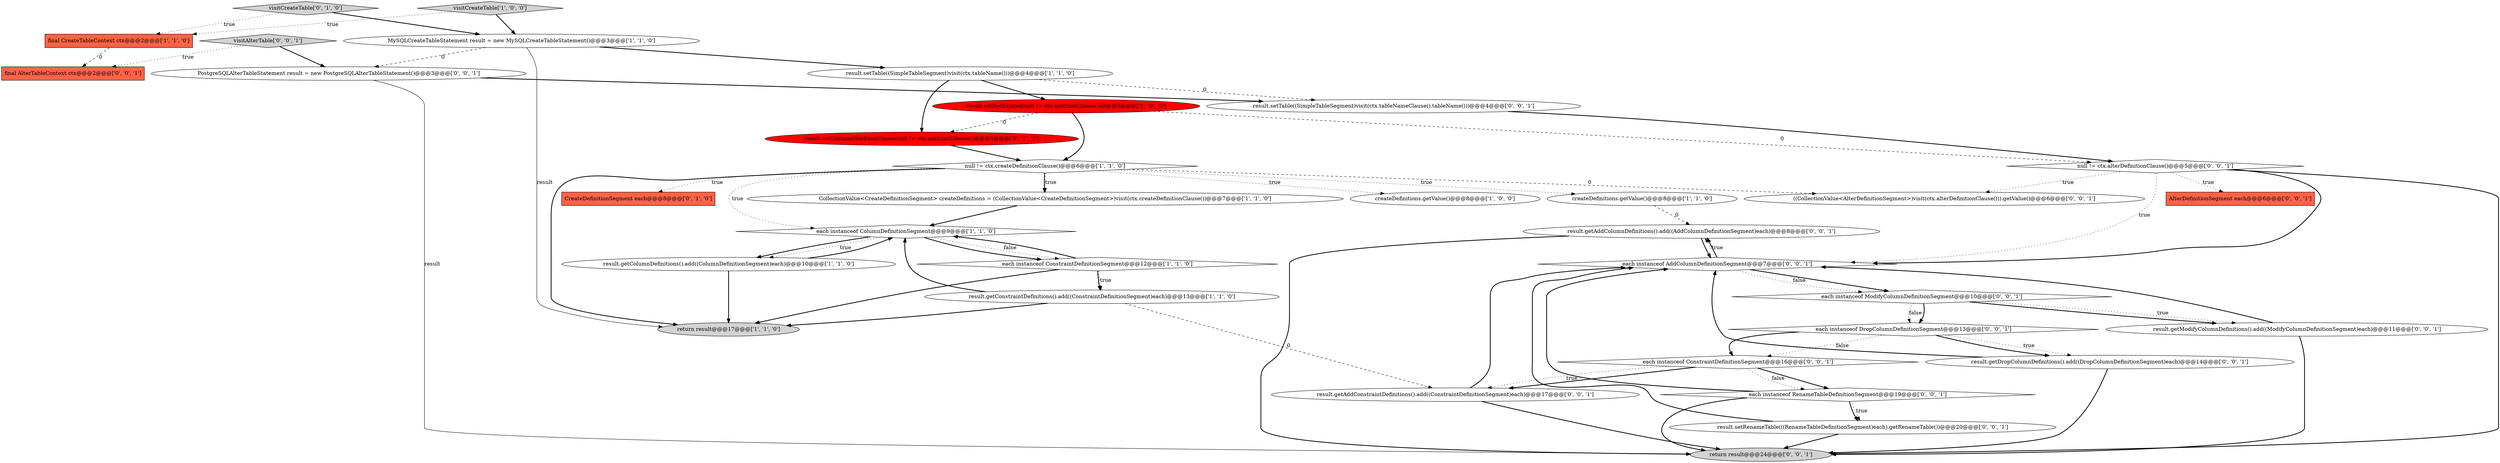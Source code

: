 digraph {
15 [style = filled, label = "CreateDefinitionSegment each@@@8@@@['0', '1', '0']", fillcolor = tomato, shape = box image = "AAA0AAABBB2BBB"];
16 [style = filled, label = "result.setContainsNotExistClause(null != ctx.notExistClause())@@@5@@@['0', '1', '0']", fillcolor = red, shape = ellipse image = "AAA1AAABBB2BBB"];
25 [style = filled, label = "each instanceof ModifyColumnDefinitionSegment@@@10@@@['0', '0', '1']", fillcolor = white, shape = diamond image = "AAA0AAABBB3BBB"];
29 [style = filled, label = "result.setRenameTable(((RenameTableDefinitionSegment)each).getRenameTable())@@@20@@@['0', '0', '1']", fillcolor = white, shape = ellipse image = "AAA0AAABBB3BBB"];
22 [style = filled, label = "result.setTable((SimpleTableSegment)visit(ctx.tableNameClause().tableName()))@@@4@@@['0', '0', '1']", fillcolor = white, shape = ellipse image = "AAA0AAABBB3BBB"];
13 [style = filled, label = "result.getColumnDefinitions().add((ColumnDefinitionSegment)each)@@@10@@@['1', '1', '0']", fillcolor = white, shape = ellipse image = "AAA0AAABBB1BBB"];
24 [style = filled, label = "null != ctx.alterDefinitionClause()@@@5@@@['0', '0', '1']", fillcolor = white, shape = diamond image = "AAA0AAABBB3BBB"];
26 [style = filled, label = "result.getModifyColumnDefinitions().add((ModifyColumnDefinitionSegment)each)@@@11@@@['0', '0', '1']", fillcolor = white, shape = ellipse image = "AAA0AAABBB3BBB"];
32 [style = filled, label = "result.getAddColumnDefinitions().add((AddColumnDefinitionSegment)each)@@@8@@@['0', '0', '1']", fillcolor = white, shape = ellipse image = "AAA0AAABBB3BBB"];
3 [style = filled, label = "each instanceof ConstraintDefinitionSegment@@@12@@@['1', '1', '0']", fillcolor = white, shape = diamond image = "AAA0AAABBB1BBB"];
17 [style = filled, label = "final AlterTableContext ctx@@@2@@@['0', '0', '1']", fillcolor = tomato, shape = box image = "AAA0AAABBB3BBB"];
1 [style = filled, label = "result.setTable((SimpleTableSegment)visit(ctx.tableName()))@@@4@@@['1', '1', '0']", fillcolor = white, shape = ellipse image = "AAA0AAABBB1BBB"];
12 [style = filled, label = "createDefinitions.getValue()@@@8@@@['1', '1', '0']", fillcolor = white, shape = ellipse image = "AAA0AAABBB1BBB"];
8 [style = filled, label = "CollectionValue<CreateDefinitionSegment> createDefinitions = (CollectionValue<CreateDefinitionSegment>)visit(ctx.createDefinitionClause())@@@7@@@['1', '1', '0']", fillcolor = white, shape = ellipse image = "AAA0AAABBB1BBB"];
33 [style = filled, label = "each instanceof RenameTableDefinitionSegment@@@19@@@['0', '0', '1']", fillcolor = white, shape = diamond image = "AAA0AAABBB3BBB"];
2 [style = filled, label = "MySQLCreateTableStatement result = new MySQLCreateTableStatement()@@@3@@@['1', '1', '0']", fillcolor = white, shape = ellipse image = "AAA0AAABBB1BBB"];
31 [style = filled, label = "((CollectionValue<AlterDefinitionSegment>)visit(ctx.alterDefinitionClause())).getValue()@@@6@@@['0', '0', '1']", fillcolor = white, shape = ellipse image = "AAA0AAABBB3BBB"];
20 [style = filled, label = "each instanceof AddColumnDefinitionSegment@@@7@@@['0', '0', '1']", fillcolor = white, shape = diamond image = "AAA0AAABBB3BBB"];
28 [style = filled, label = "result.getAddConstraintDefinitions().add((ConstraintDefinitionSegment)each)@@@17@@@['0', '0', '1']", fillcolor = white, shape = ellipse image = "AAA0AAABBB3BBB"];
0 [style = filled, label = "return result@@@17@@@['1', '1', '0']", fillcolor = lightgray, shape = ellipse image = "AAA0AAABBB1BBB"];
5 [style = filled, label = "createDefinitions.getValue()@@@8@@@['1', '0', '0']", fillcolor = white, shape = ellipse image = "AAA0AAABBB1BBB"];
30 [style = filled, label = "return result@@@24@@@['0', '0', '1']", fillcolor = lightgray, shape = ellipse image = "AAA0AAABBB3BBB"];
14 [style = filled, label = "visitCreateTable['0', '1', '0']", fillcolor = lightgray, shape = diamond image = "AAA0AAABBB2BBB"];
11 [style = filled, label = "visitCreateTable['1', '0', '0']", fillcolor = lightgray, shape = diamond image = "AAA0AAABBB1BBB"];
23 [style = filled, label = "PostgreSQLAlterTableStatement result = new PostgreSQLAlterTableStatement()@@@3@@@['0', '0', '1']", fillcolor = white, shape = ellipse image = "AAA0AAABBB3BBB"];
34 [style = filled, label = "each instanceof DropColumnDefinitionSegment@@@13@@@['0', '0', '1']", fillcolor = white, shape = diamond image = "AAA0AAABBB3BBB"];
4 [style = filled, label = "each instanceof ColumnDefinitionSegment@@@9@@@['1', '1', '0']", fillcolor = white, shape = diamond image = "AAA0AAABBB1BBB"];
7 [style = filled, label = "null != ctx.createDefinitionClause()@@@6@@@['1', '1', '0']", fillcolor = white, shape = diamond image = "AAA0AAABBB1BBB"];
18 [style = filled, label = "each instanceof ConstraintDefinitionSegment@@@16@@@['0', '0', '1']", fillcolor = white, shape = diamond image = "AAA0AAABBB3BBB"];
9 [style = filled, label = "result.getConstraintDefinitions().add((ConstraintDefinitionSegment)each)@@@13@@@['1', '1', '0']", fillcolor = white, shape = ellipse image = "AAA0AAABBB1BBB"];
27 [style = filled, label = "visitAlterTable['0', '0', '1']", fillcolor = lightgray, shape = diamond image = "AAA0AAABBB3BBB"];
6 [style = filled, label = "final CreateTableContext ctx@@@2@@@['1', '1', '0']", fillcolor = tomato, shape = box image = "AAA0AAABBB1BBB"];
19 [style = filled, label = "AlterDefinitionSegment each@@@6@@@['0', '0', '1']", fillcolor = tomato, shape = box image = "AAA0AAABBB3BBB"];
21 [style = filled, label = "result.getDropColumnDefinitions().add((DropColumnDefinitionSegment)each)@@@14@@@['0', '0', '1']", fillcolor = white, shape = ellipse image = "AAA0AAABBB3BBB"];
10 [style = filled, label = "result.setNotExisted(null != ctx.notExistClause())@@@5@@@['1', '0', '0']", fillcolor = red, shape = ellipse image = "AAA1AAABBB1BBB"];
2->23 [style = dashed, label="0"];
4->3 [style = bold, label=""];
34->21 [style = dotted, label="true"];
2->0 [style = solid, label="result"];
7->31 [style = dashed, label="0"];
9->0 [style = bold, label=""];
33->20 [style = bold, label=""];
25->34 [style = bold, label=""];
28->30 [style = bold, label=""];
29->30 [style = bold, label=""];
28->20 [style = bold, label=""];
2->1 [style = bold, label=""];
23->30 [style = solid, label="result"];
12->32 [style = dashed, label="0"];
9->4 [style = bold, label=""];
4->13 [style = bold, label=""];
18->33 [style = bold, label=""];
24->31 [style = dotted, label="true"];
16->7 [style = bold, label=""];
9->28 [style = dashed, label="0"];
34->18 [style = bold, label=""];
20->32 [style = bold, label=""];
4->3 [style = dotted, label="false"];
7->0 [style = bold, label=""];
6->17 [style = dashed, label="0"];
21->30 [style = bold, label=""];
3->9 [style = dotted, label="true"];
7->8 [style = bold, label=""];
32->30 [style = bold, label=""];
20->25 [style = bold, label=""];
10->7 [style = bold, label=""];
3->4 [style = bold, label=""];
18->28 [style = bold, label=""];
11->2 [style = bold, label=""];
7->15 [style = dotted, label="true"];
3->0 [style = bold, label=""];
1->22 [style = dashed, label="0"];
7->12 [style = dotted, label="true"];
24->30 [style = bold, label=""];
26->30 [style = bold, label=""];
33->29 [style = bold, label=""];
24->20 [style = bold, label=""];
7->5 [style = dotted, label="true"];
3->9 [style = bold, label=""];
4->13 [style = dotted, label="true"];
29->20 [style = bold, label=""];
25->34 [style = dotted, label="false"];
23->22 [style = bold, label=""];
21->20 [style = bold, label=""];
34->18 [style = dotted, label="false"];
1->16 [style = bold, label=""];
11->6 [style = dotted, label="true"];
20->25 [style = dotted, label="false"];
18->28 [style = dotted, label="true"];
24->20 [style = dotted, label="true"];
25->26 [style = bold, label=""];
7->4 [style = dotted, label="true"];
33->30 [style = bold, label=""];
33->29 [style = dotted, label="true"];
24->19 [style = dotted, label="true"];
27->23 [style = bold, label=""];
14->2 [style = bold, label=""];
10->16 [style = dashed, label="0"];
8->4 [style = bold, label=""];
22->24 [style = bold, label=""];
18->33 [style = dotted, label="false"];
27->17 [style = dotted, label="true"];
7->8 [style = dotted, label="true"];
1->10 [style = bold, label=""];
20->32 [style = dotted, label="true"];
32->20 [style = bold, label=""];
10->24 [style = dashed, label="0"];
25->26 [style = dotted, label="true"];
34->21 [style = bold, label=""];
26->20 [style = bold, label=""];
13->0 [style = bold, label=""];
13->4 [style = bold, label=""];
14->6 [style = dotted, label="true"];
}
